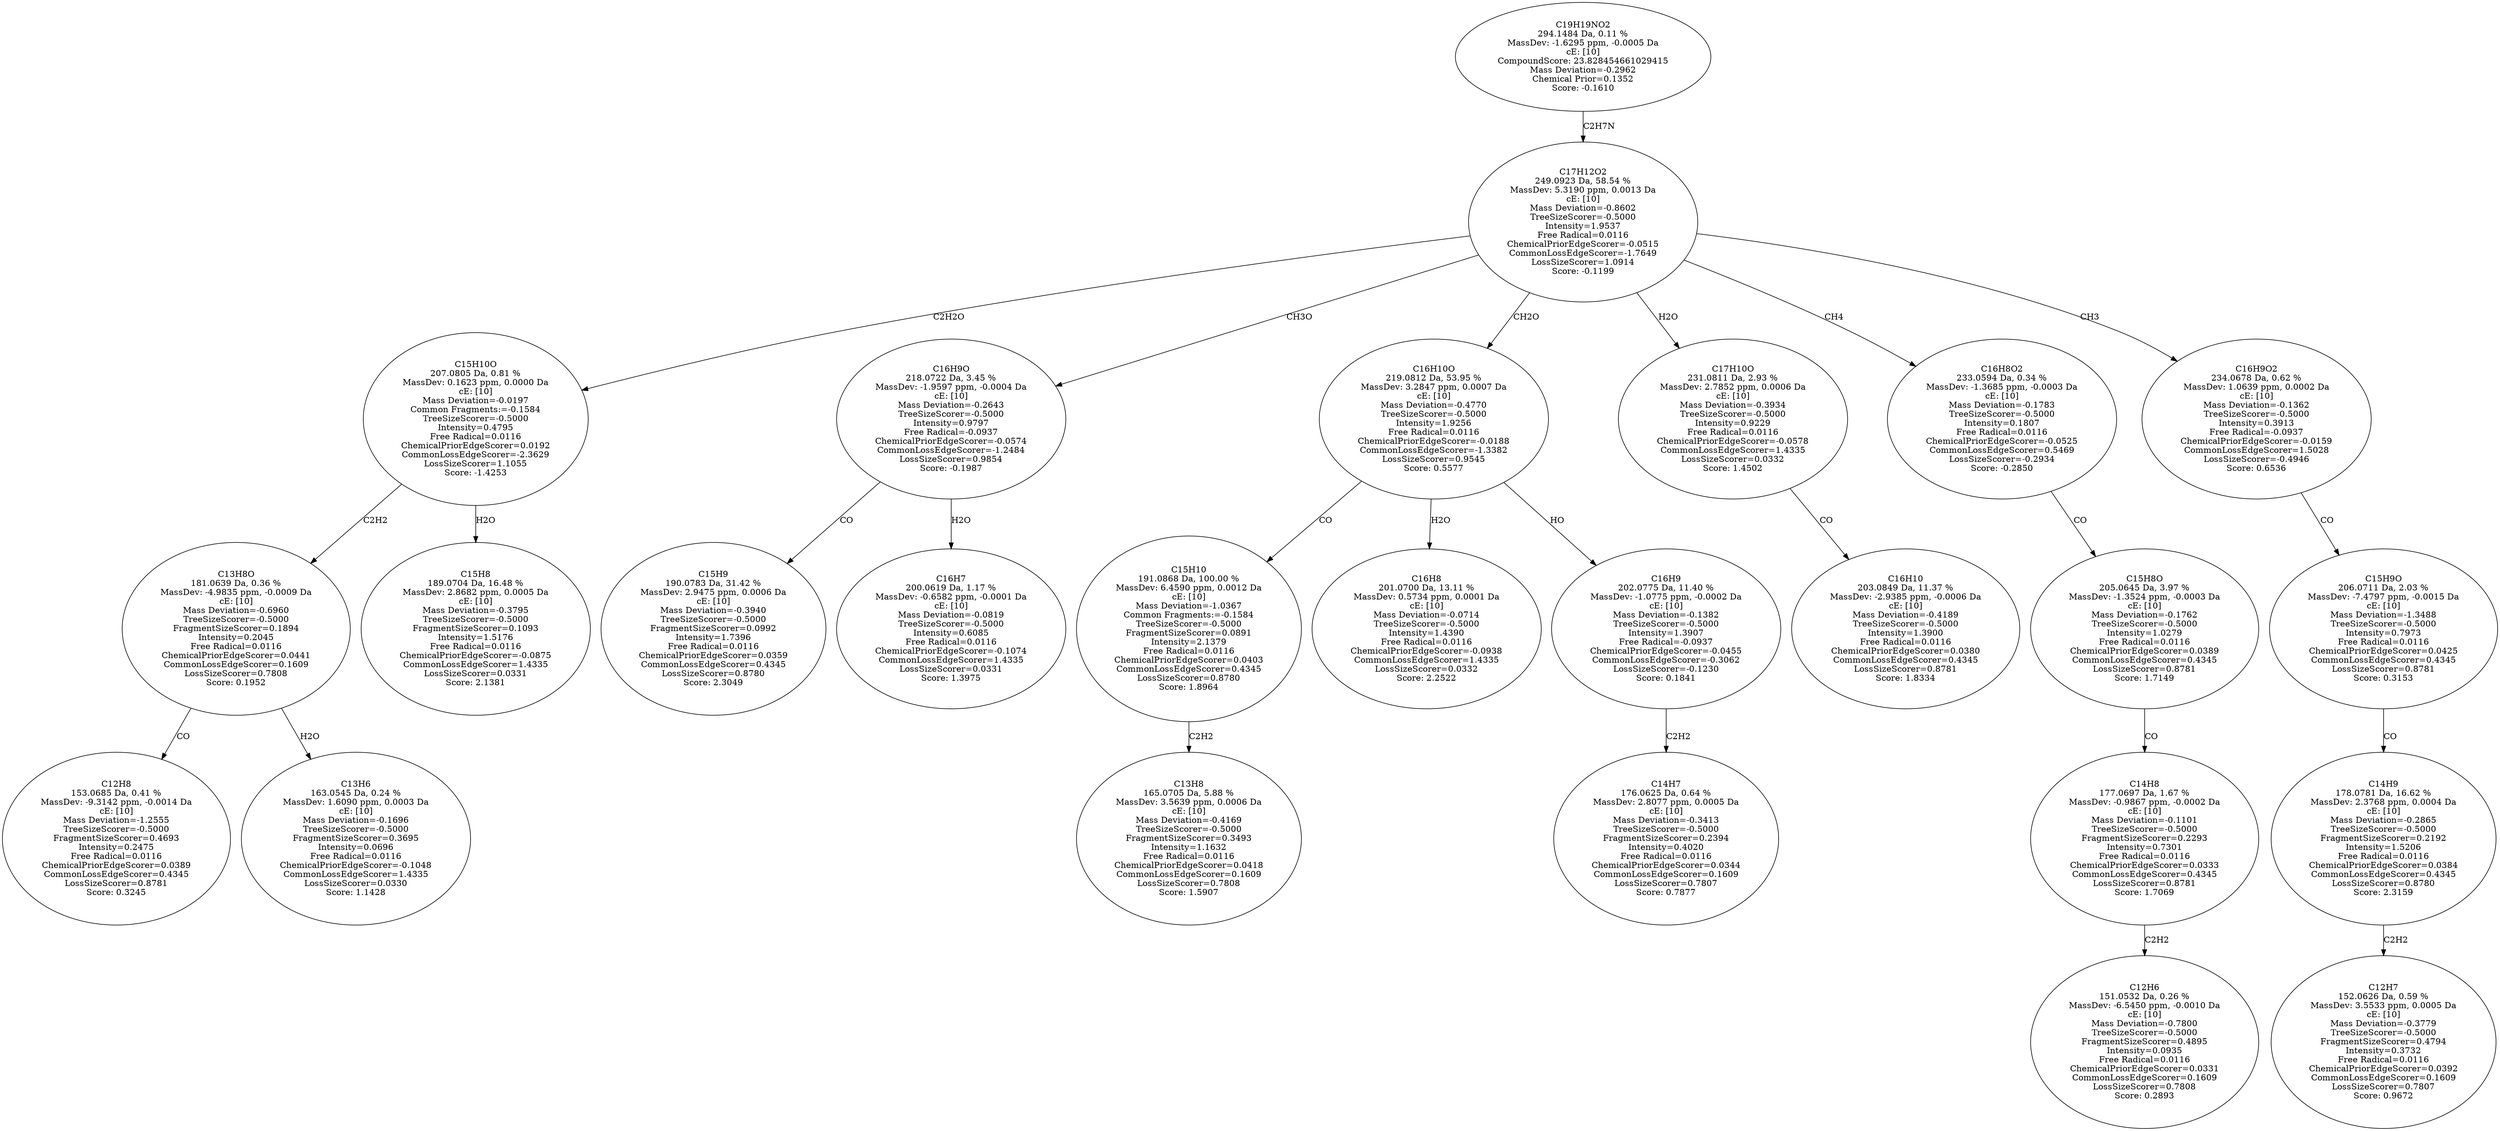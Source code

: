 strict digraph {
v1 [label="C12H8\n153.0685 Da, 0.41 %\nMassDev: -9.3142 ppm, -0.0014 Da\ncE: [10]\nMass Deviation=-1.2555\nTreeSizeScorer=-0.5000\nFragmentSizeScorer=0.4693\nIntensity=0.2475\nFree Radical=0.0116\nChemicalPriorEdgeScorer=0.0389\nCommonLossEdgeScorer=0.4345\nLossSizeScorer=0.8781\nScore: 0.3245"];
v2 [label="C13H6\n163.0545 Da, 0.24 %\nMassDev: 1.6090 ppm, 0.0003 Da\ncE: [10]\nMass Deviation=-0.1696\nTreeSizeScorer=-0.5000\nFragmentSizeScorer=0.3695\nIntensity=0.0696\nFree Radical=0.0116\nChemicalPriorEdgeScorer=-0.1048\nCommonLossEdgeScorer=1.4335\nLossSizeScorer=0.0330\nScore: 1.1428"];
v3 [label="C13H8O\n181.0639 Da, 0.36 %\nMassDev: -4.9835 ppm, -0.0009 Da\ncE: [10]\nMass Deviation=-0.6960\nTreeSizeScorer=-0.5000\nFragmentSizeScorer=0.1894\nIntensity=0.2045\nFree Radical=0.0116\nChemicalPriorEdgeScorer=0.0441\nCommonLossEdgeScorer=0.1609\nLossSizeScorer=0.7808\nScore: 0.1952"];
v4 [label="C15H8\n189.0704 Da, 16.48 %\nMassDev: 2.8682 ppm, 0.0005 Da\ncE: [10]\nMass Deviation=-0.3795\nTreeSizeScorer=-0.5000\nFragmentSizeScorer=0.1093\nIntensity=1.5176\nFree Radical=0.0116\nChemicalPriorEdgeScorer=-0.0875\nCommonLossEdgeScorer=1.4335\nLossSizeScorer=0.0331\nScore: 2.1381"];
v5 [label="C15H10O\n207.0805 Da, 0.81 %\nMassDev: 0.1623 ppm, 0.0000 Da\ncE: [10]\nMass Deviation=-0.0197\nCommon Fragments:=-0.1584\nTreeSizeScorer=-0.5000\nIntensity=0.4795\nFree Radical=0.0116\nChemicalPriorEdgeScorer=0.0192\nCommonLossEdgeScorer=-2.3629\nLossSizeScorer=1.1055\nScore: -1.4253"];
v6 [label="C15H9\n190.0783 Da, 31.42 %\nMassDev: 2.9475 ppm, 0.0006 Da\ncE: [10]\nMass Deviation=-0.3940\nTreeSizeScorer=-0.5000\nFragmentSizeScorer=0.0992\nIntensity=1.7396\nFree Radical=0.0116\nChemicalPriorEdgeScorer=0.0359\nCommonLossEdgeScorer=0.4345\nLossSizeScorer=0.8780\nScore: 2.3049"];
v7 [label="C16H7\n200.0619 Da, 1.17 %\nMassDev: -0.6582 ppm, -0.0001 Da\ncE: [10]\nMass Deviation=-0.0819\nTreeSizeScorer=-0.5000\nIntensity=0.6085\nFree Radical=0.0116\nChemicalPriorEdgeScorer=-0.1074\nCommonLossEdgeScorer=1.4335\nLossSizeScorer=0.0331\nScore: 1.3975"];
v8 [label="C16H9O\n218.0722 Da, 3.45 %\nMassDev: -1.9597 ppm, -0.0004 Da\ncE: [10]\nMass Deviation=-0.2643\nTreeSizeScorer=-0.5000\nIntensity=0.9797\nFree Radical=-0.0937\nChemicalPriorEdgeScorer=-0.0574\nCommonLossEdgeScorer=-1.2484\nLossSizeScorer=0.9854\nScore: -0.1987"];
v9 [label="C13H8\n165.0705 Da, 5.88 %\nMassDev: 3.5639 ppm, 0.0006 Da\ncE: [10]\nMass Deviation=-0.4169\nTreeSizeScorer=-0.5000\nFragmentSizeScorer=0.3493\nIntensity=1.1632\nFree Radical=0.0116\nChemicalPriorEdgeScorer=0.0418\nCommonLossEdgeScorer=0.1609\nLossSizeScorer=0.7808\nScore: 1.5907"];
v10 [label="C15H10\n191.0868 Da, 100.00 %\nMassDev: 6.4590 ppm, 0.0012 Da\ncE: [10]\nMass Deviation=-1.0367\nCommon Fragments:=-0.1584\nTreeSizeScorer=-0.5000\nFragmentSizeScorer=0.0891\nIntensity=2.1379\nFree Radical=0.0116\nChemicalPriorEdgeScorer=0.0403\nCommonLossEdgeScorer=0.4345\nLossSizeScorer=0.8780\nScore: 1.8964"];
v11 [label="C16H8\n201.0700 Da, 13.11 %\nMassDev: 0.5734 ppm, 0.0001 Da\ncE: [10]\nMass Deviation=-0.0714\nTreeSizeScorer=-0.5000\nIntensity=1.4390\nFree Radical=0.0116\nChemicalPriorEdgeScorer=-0.0938\nCommonLossEdgeScorer=1.4335\nLossSizeScorer=0.0332\nScore: 2.2522"];
v12 [label="C14H7\n176.0625 Da, 0.64 %\nMassDev: 2.8077 ppm, 0.0005 Da\ncE: [10]\nMass Deviation=-0.3413\nTreeSizeScorer=-0.5000\nFragmentSizeScorer=0.2394\nIntensity=0.4020\nFree Radical=0.0116\nChemicalPriorEdgeScorer=0.0344\nCommonLossEdgeScorer=0.1609\nLossSizeScorer=0.7807\nScore: 0.7877"];
v13 [label="C16H9\n202.0775 Da, 11.40 %\nMassDev: -1.0775 ppm, -0.0002 Da\ncE: [10]\nMass Deviation=-0.1382\nTreeSizeScorer=-0.5000\nIntensity=1.3907\nFree Radical=-0.0937\nChemicalPriorEdgeScorer=-0.0455\nCommonLossEdgeScorer=-0.3062\nLossSizeScorer=-0.1230\nScore: 0.1841"];
v14 [label="C16H10O\n219.0812 Da, 53.95 %\nMassDev: 3.2847 ppm, 0.0007 Da\ncE: [10]\nMass Deviation=-0.4770\nTreeSizeScorer=-0.5000\nIntensity=1.9256\nFree Radical=0.0116\nChemicalPriorEdgeScorer=-0.0188\nCommonLossEdgeScorer=-1.3382\nLossSizeScorer=0.9545\nScore: 0.5577"];
v15 [label="C16H10\n203.0849 Da, 11.37 %\nMassDev: -2.9385 ppm, -0.0006 Da\ncE: [10]\nMass Deviation=-0.4189\nTreeSizeScorer=-0.5000\nIntensity=1.3900\nFree Radical=0.0116\nChemicalPriorEdgeScorer=0.0380\nCommonLossEdgeScorer=0.4345\nLossSizeScorer=0.8781\nScore: 1.8334"];
v16 [label="C17H10O\n231.0811 Da, 2.93 %\nMassDev: 2.7852 ppm, 0.0006 Da\ncE: [10]\nMass Deviation=-0.3934\nTreeSizeScorer=-0.5000\nIntensity=0.9229\nFree Radical=0.0116\nChemicalPriorEdgeScorer=-0.0578\nCommonLossEdgeScorer=1.4335\nLossSizeScorer=0.0332\nScore: 1.4502"];
v17 [label="C12H6\n151.0532 Da, 0.26 %\nMassDev: -6.5450 ppm, -0.0010 Da\ncE: [10]\nMass Deviation=-0.7800\nTreeSizeScorer=-0.5000\nFragmentSizeScorer=0.4895\nIntensity=0.0935\nFree Radical=0.0116\nChemicalPriorEdgeScorer=0.0331\nCommonLossEdgeScorer=0.1609\nLossSizeScorer=0.7808\nScore: 0.2893"];
v18 [label="C14H8\n177.0697 Da, 1.67 %\nMassDev: -0.9867 ppm, -0.0002 Da\ncE: [10]\nMass Deviation=-0.1101\nTreeSizeScorer=-0.5000\nFragmentSizeScorer=0.2293\nIntensity=0.7301\nFree Radical=0.0116\nChemicalPriorEdgeScorer=0.0333\nCommonLossEdgeScorer=0.4345\nLossSizeScorer=0.8781\nScore: 1.7069"];
v19 [label="C15H8O\n205.0645 Da, 3.97 %\nMassDev: -1.3524 ppm, -0.0003 Da\ncE: [10]\nMass Deviation=-0.1762\nTreeSizeScorer=-0.5000\nIntensity=1.0279\nFree Radical=0.0116\nChemicalPriorEdgeScorer=0.0389\nCommonLossEdgeScorer=0.4345\nLossSizeScorer=0.8781\nScore: 1.7149"];
v20 [label="C16H8O2\n233.0594 Da, 0.34 %\nMassDev: -1.3685 ppm, -0.0003 Da\ncE: [10]\nMass Deviation=-0.1783\nTreeSizeScorer=-0.5000\nIntensity=0.1807\nFree Radical=0.0116\nChemicalPriorEdgeScorer=-0.0525\nCommonLossEdgeScorer=0.5469\nLossSizeScorer=-0.2934\nScore: -0.2850"];
v21 [label="C12H7\n152.0626 Da, 0.59 %\nMassDev: 3.5533 ppm, 0.0005 Da\ncE: [10]\nMass Deviation=-0.3779\nTreeSizeScorer=-0.5000\nFragmentSizeScorer=0.4794\nIntensity=0.3732\nFree Radical=0.0116\nChemicalPriorEdgeScorer=0.0392\nCommonLossEdgeScorer=0.1609\nLossSizeScorer=0.7807\nScore: 0.9672"];
v22 [label="C14H9\n178.0781 Da, 16.62 %\nMassDev: 2.3768 ppm, 0.0004 Da\ncE: [10]\nMass Deviation=-0.2865\nTreeSizeScorer=-0.5000\nFragmentSizeScorer=0.2192\nIntensity=1.5206\nFree Radical=0.0116\nChemicalPriorEdgeScorer=0.0384\nCommonLossEdgeScorer=0.4345\nLossSizeScorer=0.8780\nScore: 2.3159"];
v23 [label="C15H9O\n206.0711 Da, 2.03 %\nMassDev: -7.4797 ppm, -0.0015 Da\ncE: [10]\nMass Deviation=-1.3488\nTreeSizeScorer=-0.5000\nIntensity=0.7973\nFree Radical=0.0116\nChemicalPriorEdgeScorer=0.0425\nCommonLossEdgeScorer=0.4345\nLossSizeScorer=0.8781\nScore: 0.3153"];
v24 [label="C16H9O2\n234.0678 Da, 0.62 %\nMassDev: 1.0639 ppm, 0.0002 Da\ncE: [10]\nMass Deviation=-0.1362\nTreeSizeScorer=-0.5000\nIntensity=0.3913\nFree Radical=-0.0937\nChemicalPriorEdgeScorer=-0.0159\nCommonLossEdgeScorer=1.5028\nLossSizeScorer=-0.4946\nScore: 0.6536"];
v25 [label="C17H12O2\n249.0923 Da, 58.54 %\nMassDev: 5.3190 ppm, 0.0013 Da\ncE: [10]\nMass Deviation=-0.8602\nTreeSizeScorer=-0.5000\nIntensity=1.9537\nFree Radical=0.0116\nChemicalPriorEdgeScorer=-0.0515\nCommonLossEdgeScorer=-1.7649\nLossSizeScorer=1.0914\nScore: -0.1199"];
v26 [label="C19H19NO2\n294.1484 Da, 0.11 %\nMassDev: -1.6295 ppm, -0.0005 Da\ncE: [10]\nCompoundScore: 23.828454661029415\nMass Deviation=-0.2962\nChemical Prior=0.1352\nScore: -0.1610"];
v3 -> v1 [label="CO"];
v3 -> v2 [label="H2O"];
v5 -> v3 [label="C2H2"];
v5 -> v4 [label="H2O"];
v25 -> v5 [label="C2H2O"];
v8 -> v6 [label="CO"];
v8 -> v7 [label="H2O"];
v25 -> v8 [label="CH3O"];
v10 -> v9 [label="C2H2"];
v14 -> v10 [label="CO"];
v14 -> v11 [label="H2O"];
v13 -> v12 [label="C2H2"];
v14 -> v13 [label="HO"];
v25 -> v14 [label="CH2O"];
v16 -> v15 [label="CO"];
v25 -> v16 [label="H2O"];
v18 -> v17 [label="C2H2"];
v19 -> v18 [label="CO"];
v20 -> v19 [label="CO"];
v25 -> v20 [label="CH4"];
v22 -> v21 [label="C2H2"];
v23 -> v22 [label="CO"];
v24 -> v23 [label="CO"];
v25 -> v24 [label="CH3"];
v26 -> v25 [label="C2H7N"];
}